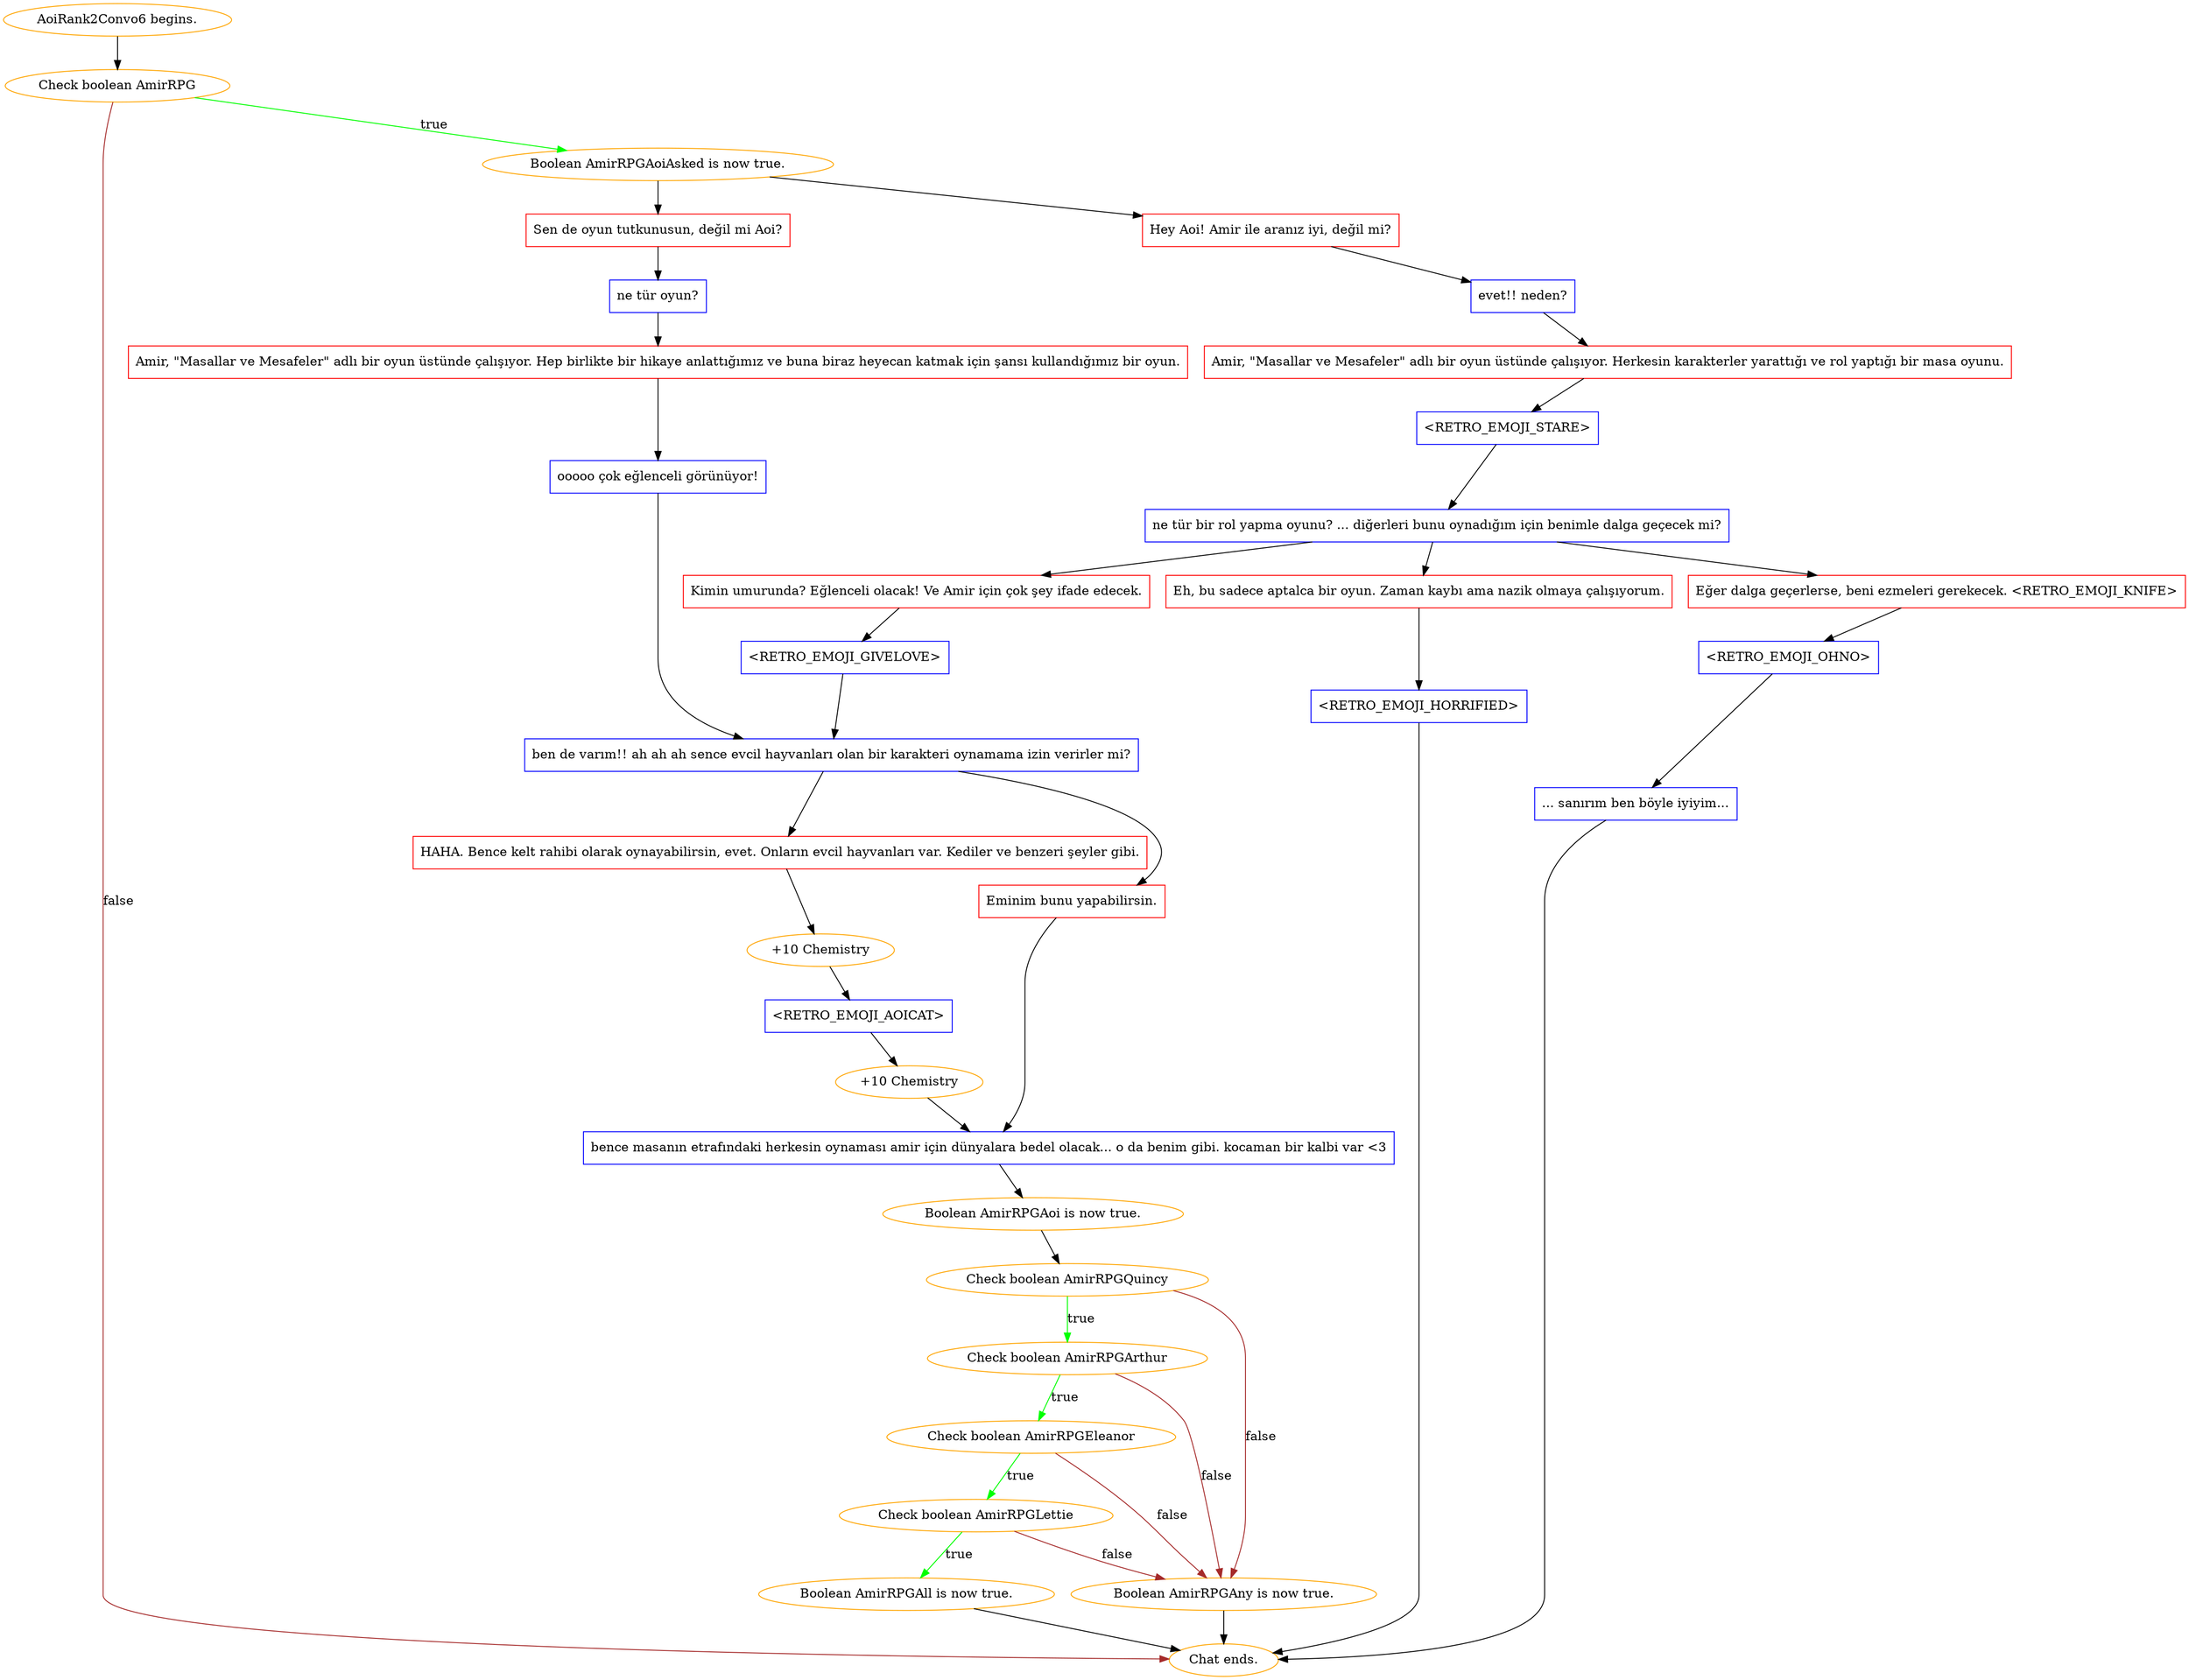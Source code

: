 digraph {
	"AoiRank2Convo6 begins." [color=orange];
		"AoiRank2Convo6 begins." -> j746431032;
	j746431032 [label="Check boolean AmirRPG",color=orange];
		j746431032 -> j683070349 [label=true,color=green];
		j746431032 -> "Chat ends." [label=false,color=brown];
	j683070349 [label="Boolean AmirRPGAoiAsked is now true.",color=orange];
		j683070349 -> j452750442;
		j683070349 -> j2145664421;
	"Chat ends." [color=orange];
	j452750442 [label="Hey Aoi! Amir ile aranız iyi, değil mi?",shape=box,color=red];
		j452750442 -> j1853439551;
	j2145664421 [label="Sen de oyun tutkunusun, değil mi Aoi?",shape=box,color=red];
		j2145664421 -> j988388108;
	j1853439551 [label="evet!! neden?",shape=box,color=blue];
		j1853439551 -> j1135749998;
	j988388108 [label="ne tür oyun?",shape=box,color=blue];
		j988388108 -> j1360885380;
	j1135749998 [label="Amir, \"Masallar ve Mesafeler\" adlı bir oyun üstünde çalışıyor. Herkesin karakterler yarattığı ve rol yaptığı bir masa oyunu.",shape=box,color=red];
		j1135749998 -> j3528486680;
	j1360885380 [label="Amir, \"Masallar ve Mesafeler\" adlı bir oyun üstünde çalışıyor. Hep birlikte bir hikaye anlattığımız ve buna biraz heyecan katmak için şansı kullandığımız bir oyun.",shape=box,color=red];
		j1360885380 -> j1121107857;
	j3528486680 [label="<RETRO_EMOJI_STARE>",shape=box,color=blue];
		j3528486680 -> j3820441040;
	j1121107857 [label="ooooo çok eğlenceli görünüyor!",shape=box,color=blue];
		j1121107857 -> j1663778107;
	j3820441040 [label="ne tür bir rol yapma oyunu? ... diğerleri bunu oynadığım için benimle dalga geçecek mi?",shape=box,color=blue];
		j3820441040 -> j787538232;
		j3820441040 -> j3882286492;
		j3820441040 -> j1150679101;
	j1663778107 [label="ben de varım!! ah ah ah sence evcil hayvanları olan bir karakteri oynamama izin verirler mi?",shape=box,color=blue];
		j1663778107 -> j839645892;
		j1663778107 -> j1209282063;
	j787538232 [label="Eh, bu sadece aptalca bir oyun. Zaman kaybı ama nazik olmaya çalışıyorum.",shape=box,color=red];
		j787538232 -> j1160114699;
	j3882286492 [label="Eğer dalga geçerlerse, beni ezmeleri gerekecek. <RETRO_EMOJI_KNIFE>",shape=box,color=red];
		j3882286492 -> j1773441527;
	j1150679101 [label="Kimin umurunda? Eğlenceli olacak! Ve Amir için çok şey ifade edecek.",shape=box,color=red];
		j1150679101 -> j130065634;
	j839645892 [label="HAHA. Bence kelt rahibi olarak oynayabilirsin, evet. Onların evcil hayvanları var. Kediler ve benzeri şeyler gibi.",shape=box,color=red];
		j839645892 -> j427110933;
	j1209282063 [label="Eminim bunu yapabilirsin.",shape=box,color=red];
		j1209282063 -> j1896861369;
	j1160114699 [label="<RETRO_EMOJI_HORRIFIED>",shape=box,color=blue];
		j1160114699 -> "Chat ends.";
	j1773441527 [label="<RETRO_EMOJI_OHNO>",shape=box,color=blue];
		j1773441527 -> j2039253779;
	j130065634 [label="<RETRO_EMOJI_GIVELOVE>",shape=box,color=blue];
		j130065634 -> j1663778107;
	j427110933 [label="+10 Chemistry",color=orange];
		j427110933 -> j3023629512;
	j1896861369 [label="bence masanın etrafındaki herkesin oynaması amir için dünyalara bedel olacak... o da benim gibi. kocaman bir kalbi var <3",shape=box,color=blue];
		j1896861369 -> j2733582503;
	j2039253779 [label="... sanırım ben böyle iyiyim...",shape=box,color=blue];
		j2039253779 -> "Chat ends.";
	j3023629512 [label="<RETRO_EMOJI_AOICAT>",shape=box,color=blue];
		j3023629512 -> j1283804009;
	j2733582503 [label="Boolean AmirRPGAoi is now true.",color=orange];
		j2733582503 -> j235759563;
	j1283804009 [label="+10 Chemistry",color=orange];
		j1283804009 -> j1896861369;
	j235759563 [label="Check boolean AmirRPGQuincy",color=orange];
		j235759563 -> j4092888925 [label=true,color=green];
		j235759563 -> j1992773596 [label=false,color=brown];
	j4092888925 [label="Check boolean AmirRPGArthur",color=orange];
		j4092888925 -> j3988635441 [label=true,color=green];
		j4092888925 -> j1992773596 [label=false,color=brown];
	j1992773596 [label="Boolean AmirRPGAny is now true.",color=orange];
		j1992773596 -> "Chat ends.";
	j3988635441 [label="Check boolean AmirRPGEleanor",color=orange];
		j3988635441 -> j1570524431 [label=true,color=green];
		j3988635441 -> j1992773596 [label=false,color=brown];
	j1570524431 [label="Check boolean AmirRPGLettie",color=orange];
		j1570524431 -> j2677000302 [label=true,color=green];
		j1570524431 -> j1992773596 [label=false,color=brown];
	j2677000302 [label="Boolean AmirRPGAll is now true.",color=orange];
		j2677000302 -> "Chat ends.";
}